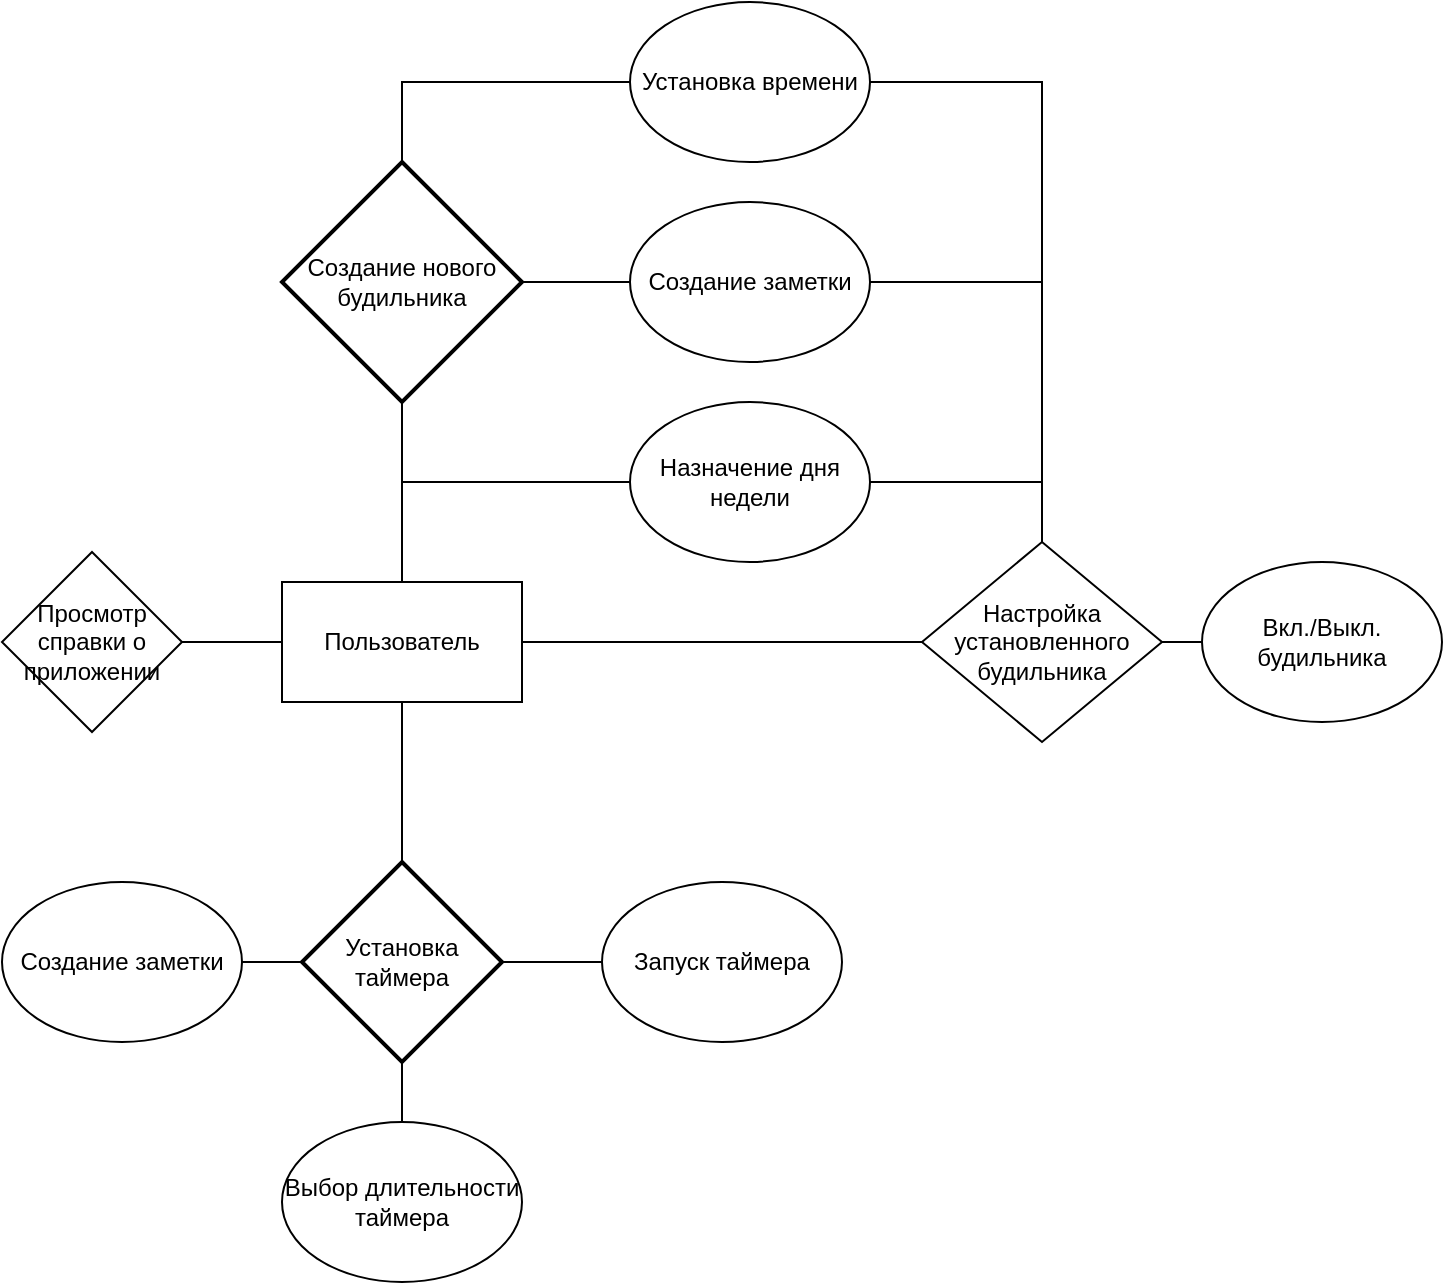 <mxfile version="23.1.4" type="device">
  <diagram name="Страница — 1" id="F3lf7u0ydaNu88Roq4Wl">
    <mxGraphModel dx="1077" dy="528" grid="1" gridSize="10" guides="1" tooltips="1" connect="1" arrows="1" fold="1" page="1" pageScale="1" pageWidth="827" pageHeight="1169" math="0" shadow="0">
      <root>
        <mxCell id="0" />
        <mxCell id="1" parent="0" />
        <mxCell id="pPfsKyxfgWxWN3WnZ0nW-1" value="Пользователь" style="rounded=0;whiteSpace=wrap;html=1;" parent="1" vertex="1">
          <mxGeometry x="180" y="410" width="120" height="60" as="geometry" />
        </mxCell>
        <mxCell id="pPfsKyxfgWxWN3WnZ0nW-2" value="Создание нового будильника" style="strokeWidth=2;html=1;shape=mxgraph.flowchart.decision;whiteSpace=wrap;" parent="1" vertex="1">
          <mxGeometry x="180" y="200" width="120" height="120" as="geometry" />
        </mxCell>
        <mxCell id="pPfsKyxfgWxWN3WnZ0nW-3" value="Установка таймера" style="strokeWidth=2;html=1;shape=mxgraph.flowchart.decision;whiteSpace=wrap;" parent="1" vertex="1">
          <mxGeometry x="190" y="550" width="100" height="100" as="geometry" />
        </mxCell>
        <mxCell id="pPfsKyxfgWxWN3WnZ0nW-4" value="Установка времени" style="ellipse;whiteSpace=wrap;html=1;" parent="1" vertex="1">
          <mxGeometry x="354" y="120" width="120" height="80" as="geometry" />
        </mxCell>
        <mxCell id="pPfsKyxfgWxWN3WnZ0nW-6" value="" style="endArrow=none;html=1;rounded=0;entryX=0;entryY=0.5;entryDx=0;entryDy=0;exitX=0.5;exitY=0;exitDx=0;exitDy=0;exitPerimeter=0;" parent="1" source="pPfsKyxfgWxWN3WnZ0nW-2" target="pPfsKyxfgWxWN3WnZ0nW-4" edge="1">
          <mxGeometry width="50" height="50" relative="1" as="geometry">
            <mxPoint x="390" y="430" as="sourcePoint" />
            <mxPoint x="440" y="380" as="targetPoint" />
            <Array as="points">
              <mxPoint x="240" y="160" />
            </Array>
          </mxGeometry>
        </mxCell>
        <mxCell id="pPfsKyxfgWxWN3WnZ0nW-7" value="" style="endArrow=none;html=1;rounded=0;entryX=0.5;entryY=1;entryDx=0;entryDy=0;entryPerimeter=0;exitX=0;exitY=0.5;exitDx=0;exitDy=0;" parent="1" source="pPfsKyxfgWxWN3WnZ0nW-8" target="pPfsKyxfgWxWN3WnZ0nW-2" edge="1">
          <mxGeometry width="50" height="50" relative="1" as="geometry">
            <mxPoint x="420" y="260" as="sourcePoint" />
            <mxPoint x="440" y="380" as="targetPoint" />
            <Array as="points">
              <mxPoint x="240" y="360" />
            </Array>
          </mxGeometry>
        </mxCell>
        <mxCell id="pPfsKyxfgWxWN3WnZ0nW-8" value="Назначение дня недели" style="ellipse;whiteSpace=wrap;html=1;" parent="1" vertex="1">
          <mxGeometry x="354" y="320" width="120" height="80" as="geometry" />
        </mxCell>
        <mxCell id="pPfsKyxfgWxWN3WnZ0nW-9" value="Настройка установленного будильника" style="rhombus;whiteSpace=wrap;html=1;" parent="1" vertex="1">
          <mxGeometry x="500" y="390" width="120" height="100" as="geometry" />
        </mxCell>
        <mxCell id="pPfsKyxfgWxWN3WnZ0nW-10" value="" style="endArrow=none;html=1;rounded=0;exitX=1;exitY=0.5;exitDx=0;exitDy=0;" parent="1" source="pPfsKyxfgWxWN3WnZ0nW-9" target="pPfsKyxfgWxWN3WnZ0nW-11" edge="1">
          <mxGeometry width="50" height="50" relative="1" as="geometry">
            <mxPoint x="390" y="430" as="sourcePoint" />
            <mxPoint x="740" y="380" as="targetPoint" />
          </mxGeometry>
        </mxCell>
        <mxCell id="pPfsKyxfgWxWN3WnZ0nW-11" value="Вкл./Выкл. будильника" style="ellipse;whiteSpace=wrap;html=1;" parent="1" vertex="1">
          <mxGeometry x="640" y="400" width="120" height="80" as="geometry" />
        </mxCell>
        <mxCell id="pPfsKyxfgWxWN3WnZ0nW-13" value="" style="endArrow=none;html=1;rounded=0;exitX=0.5;exitY=0;exitDx=0;exitDy=0;entryX=0.5;entryY=1;entryDx=0;entryDy=0;entryPerimeter=0;" parent="1" source="pPfsKyxfgWxWN3WnZ0nW-1" target="pPfsKyxfgWxWN3WnZ0nW-2" edge="1">
          <mxGeometry width="50" height="50" relative="1" as="geometry">
            <mxPoint x="390" y="430" as="sourcePoint" />
            <mxPoint x="440" y="380" as="targetPoint" />
          </mxGeometry>
        </mxCell>
        <mxCell id="pPfsKyxfgWxWN3WnZ0nW-14" value="" style="endArrow=none;html=1;rounded=0;exitX=1;exitY=0.5;exitDx=0;exitDy=0;entryX=0;entryY=0.5;entryDx=0;entryDy=0;" parent="1" source="pPfsKyxfgWxWN3WnZ0nW-1" target="pPfsKyxfgWxWN3WnZ0nW-9" edge="1">
          <mxGeometry width="50" height="50" relative="1" as="geometry">
            <mxPoint x="390" y="430" as="sourcePoint" />
            <mxPoint x="440" y="380" as="targetPoint" />
          </mxGeometry>
        </mxCell>
        <mxCell id="pPfsKyxfgWxWN3WnZ0nW-15" value="" style="endArrow=none;html=1;rounded=0;exitX=0.5;exitY=1;exitDx=0;exitDy=0;entryX=0.5;entryY=0;entryDx=0;entryDy=0;entryPerimeter=0;" parent="1" source="pPfsKyxfgWxWN3WnZ0nW-1" target="pPfsKyxfgWxWN3WnZ0nW-3" edge="1">
          <mxGeometry width="50" height="50" relative="1" as="geometry">
            <mxPoint x="390" y="430" as="sourcePoint" />
            <mxPoint x="440" y="380" as="targetPoint" />
          </mxGeometry>
        </mxCell>
        <mxCell id="pPfsKyxfgWxWN3WnZ0nW-16" value="Создание заметки" style="ellipse;whiteSpace=wrap;html=1;" parent="1" vertex="1">
          <mxGeometry x="354" y="220" width="120" height="80" as="geometry" />
        </mxCell>
        <mxCell id="pPfsKyxfgWxWN3WnZ0nW-17" value="" style="endArrow=none;html=1;rounded=0;exitX=1;exitY=0.5;exitDx=0;exitDy=0;exitPerimeter=0;entryX=0;entryY=0.5;entryDx=0;entryDy=0;" parent="1" source="pPfsKyxfgWxWN3WnZ0nW-2" target="pPfsKyxfgWxWN3WnZ0nW-16" edge="1">
          <mxGeometry width="50" height="50" relative="1" as="geometry">
            <mxPoint x="390" y="430" as="sourcePoint" />
            <mxPoint x="440" y="380" as="targetPoint" />
          </mxGeometry>
        </mxCell>
        <mxCell id="pPfsKyxfgWxWN3WnZ0nW-21" value="" style="endArrow=none;html=1;rounded=0;entryX=0.5;entryY=1;entryDx=0;entryDy=0;entryPerimeter=0;exitX=0.5;exitY=0;exitDx=0;exitDy=0;" parent="1" source="pPfsKyxfgWxWN3WnZ0nW-22" target="pPfsKyxfgWxWN3WnZ0nW-3" edge="1">
          <mxGeometry width="50" height="50" relative="1" as="geometry">
            <mxPoint x="210" y="800" as="sourcePoint" />
            <mxPoint x="70" y="500" as="targetPoint" />
          </mxGeometry>
        </mxCell>
        <mxCell id="pPfsKyxfgWxWN3WnZ0nW-22" value="Выбор длительности таймера" style="ellipse;whiteSpace=wrap;html=1;" parent="1" vertex="1">
          <mxGeometry x="180" y="680" width="120" height="80" as="geometry" />
        </mxCell>
        <mxCell id="pPfsKyxfgWxWN3WnZ0nW-23" value="" style="endArrow=none;html=1;rounded=0;exitX=1;exitY=0.5;exitDx=0;exitDy=0;exitPerimeter=0;" parent="1" source="pPfsKyxfgWxWN3WnZ0nW-3" target="pPfsKyxfgWxWN3WnZ0nW-24" edge="1">
          <mxGeometry width="50" height="50" relative="1" as="geometry">
            <mxPoint x="280" y="690" as="sourcePoint" />
            <mxPoint x="310" y="680" as="targetPoint" />
          </mxGeometry>
        </mxCell>
        <mxCell id="pPfsKyxfgWxWN3WnZ0nW-24" value="Запуск таймера" style="ellipse;whiteSpace=wrap;html=1;" parent="1" vertex="1">
          <mxGeometry x="340" y="560" width="120" height="80" as="geometry" />
        </mxCell>
        <mxCell id="pPfsKyxfgWxWN3WnZ0nW-25" value="" style="endArrow=none;html=1;rounded=0;entryX=1;entryY=0.5;entryDx=0;entryDy=0;exitX=0.5;exitY=0;exitDx=0;exitDy=0;" parent="1" source="pPfsKyxfgWxWN3WnZ0nW-9" target="pPfsKyxfgWxWN3WnZ0nW-16" edge="1">
          <mxGeometry width="50" height="50" relative="1" as="geometry">
            <mxPoint x="390" y="430" as="sourcePoint" />
            <mxPoint x="440" y="380" as="targetPoint" />
            <Array as="points">
              <mxPoint x="560" y="260" />
            </Array>
          </mxGeometry>
        </mxCell>
        <mxCell id="pPfsKyxfgWxWN3WnZ0nW-26" value="" style="endArrow=none;html=1;rounded=0;entryX=1;entryY=0.5;entryDx=0;entryDy=0;exitX=0.5;exitY=0;exitDx=0;exitDy=0;" parent="1" source="pPfsKyxfgWxWN3WnZ0nW-9" target="pPfsKyxfgWxWN3WnZ0nW-8" edge="1">
          <mxGeometry width="50" height="50" relative="1" as="geometry">
            <mxPoint x="390" y="430" as="sourcePoint" />
            <mxPoint x="440" y="380" as="targetPoint" />
            <Array as="points">
              <mxPoint x="560" y="360" />
            </Array>
          </mxGeometry>
        </mxCell>
        <mxCell id="pPfsKyxfgWxWN3WnZ0nW-27" value="" style="endArrow=none;html=1;rounded=0;entryX=1;entryY=0.5;entryDx=0;entryDy=0;exitX=0.5;exitY=0;exitDx=0;exitDy=0;" parent="1" source="pPfsKyxfgWxWN3WnZ0nW-9" target="pPfsKyxfgWxWN3WnZ0nW-4" edge="1">
          <mxGeometry width="50" height="50" relative="1" as="geometry">
            <mxPoint x="390" y="430" as="sourcePoint" />
            <mxPoint x="440" y="380" as="targetPoint" />
            <Array as="points">
              <mxPoint x="560" y="160" />
            </Array>
          </mxGeometry>
        </mxCell>
        <mxCell id="3liCa9-goWFlTGJrQ7w5-1" value="&lt;font style=&quot;vertical-align: inherit;&quot;&gt;&lt;font style=&quot;vertical-align: inherit;&quot;&gt;Создание заметки&lt;/font&gt;&lt;/font&gt;" style="ellipse;whiteSpace=wrap;html=1;" vertex="1" parent="1">
          <mxGeometry x="40" y="560" width="120" height="80" as="geometry" />
        </mxCell>
        <mxCell id="3liCa9-goWFlTGJrQ7w5-2" value="" style="endArrow=none;html=1;rounded=0;exitX=1;exitY=0.5;exitDx=0;exitDy=0;entryX=0;entryY=0.5;entryDx=0;entryDy=0;entryPerimeter=0;" edge="1" parent="1" source="3liCa9-goWFlTGJrQ7w5-1" target="pPfsKyxfgWxWN3WnZ0nW-3">
          <mxGeometry width="50" height="50" relative="1" as="geometry">
            <mxPoint x="360" y="630" as="sourcePoint" />
            <mxPoint x="410" y="580" as="targetPoint" />
          </mxGeometry>
        </mxCell>
        <mxCell id="3liCa9-goWFlTGJrQ7w5-3" value="&lt;font style=&quot;vertical-align: inherit;&quot;&gt;&lt;font style=&quot;vertical-align: inherit;&quot;&gt;Просмотр справки о приложении&lt;br&gt;&lt;/font&gt;&lt;/font&gt;" style="rhombus;whiteSpace=wrap;html=1;" vertex="1" parent="1">
          <mxGeometry x="40" y="395" width="90" height="90" as="geometry" />
        </mxCell>
        <mxCell id="3liCa9-goWFlTGJrQ7w5-4" value="" style="endArrow=none;html=1;rounded=0;exitX=0;exitY=0.5;exitDx=0;exitDy=0;entryX=1;entryY=0.5;entryDx=0;entryDy=0;" edge="1" parent="1" source="pPfsKyxfgWxWN3WnZ0nW-1" target="3liCa9-goWFlTGJrQ7w5-3">
          <mxGeometry width="50" height="50" relative="1" as="geometry">
            <mxPoint x="360" y="440" as="sourcePoint" />
            <mxPoint x="410" y="390" as="targetPoint" />
          </mxGeometry>
        </mxCell>
      </root>
    </mxGraphModel>
  </diagram>
</mxfile>
